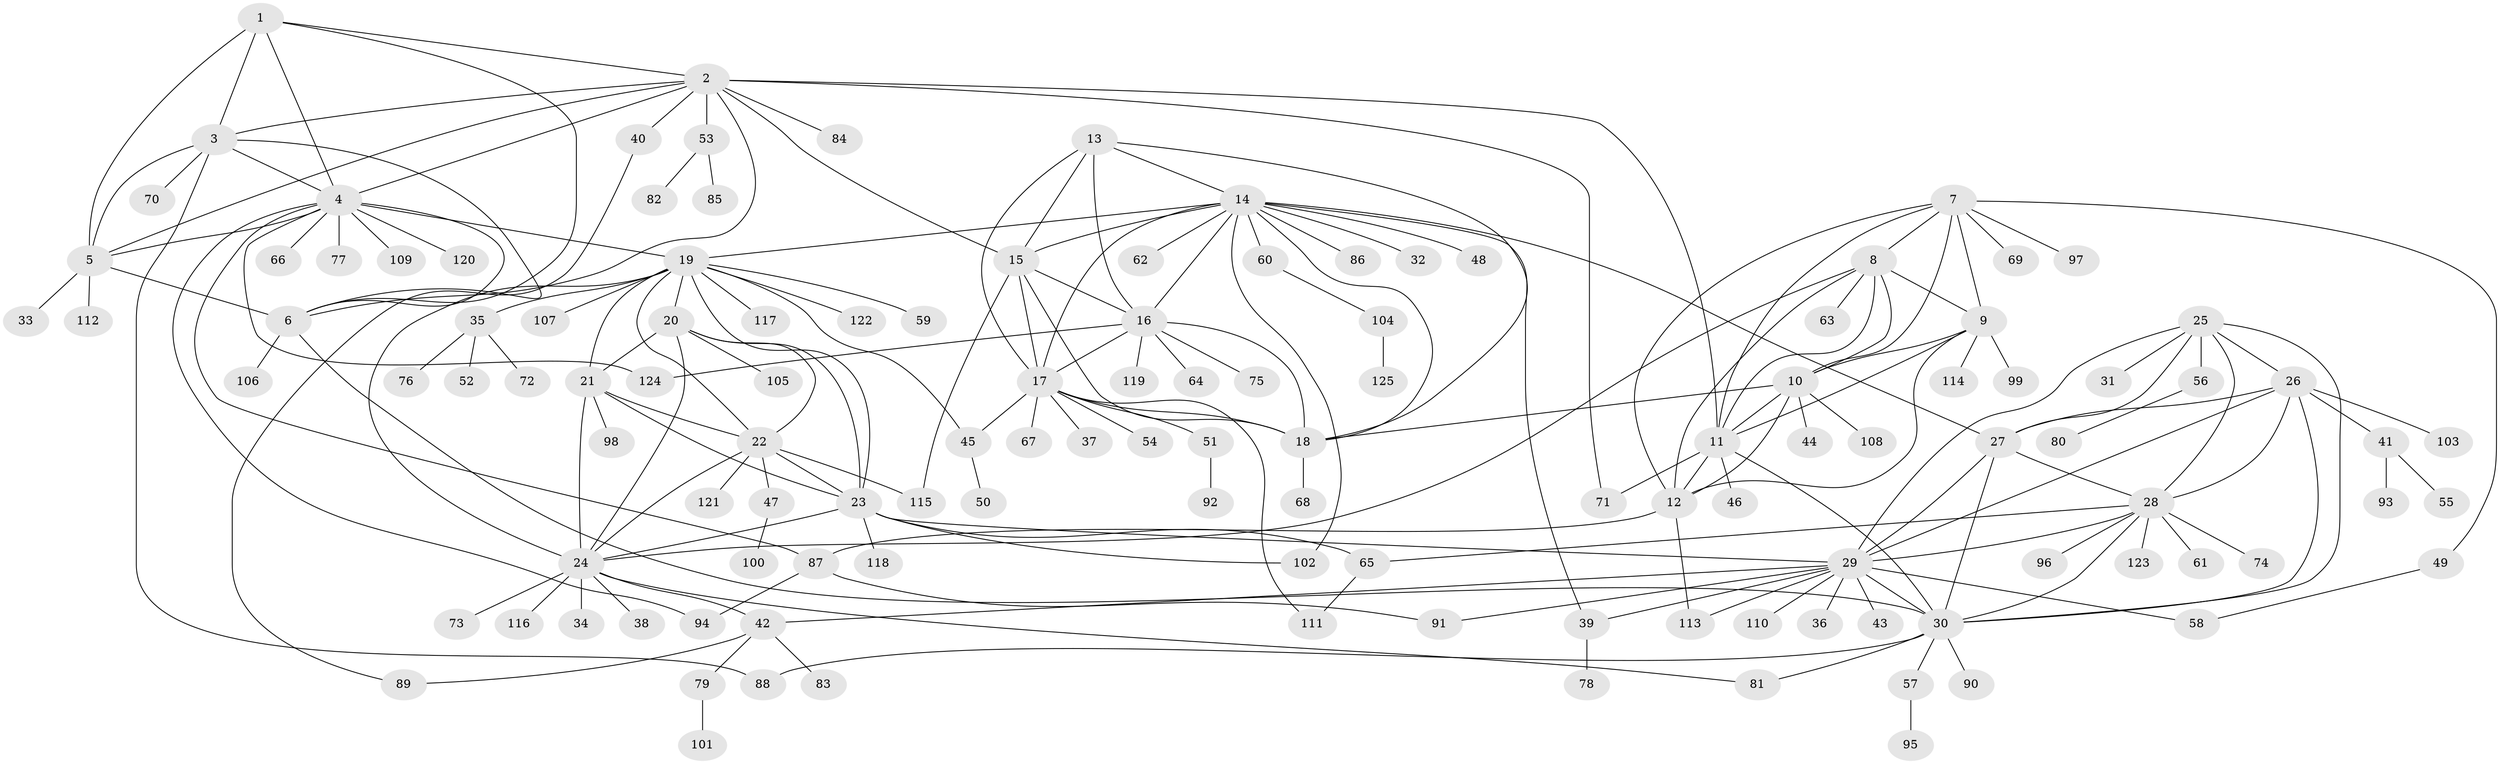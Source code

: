 // coarse degree distribution, {12: 0.03409090909090909, 6: 0.056818181818181816, 4: 0.045454545454545456, 10: 0.011363636363636364, 7: 0.022727272727272728, 9: 0.03409090909090909, 5: 0.03409090909090909, 8: 0.011363636363636364, 11: 0.011363636363636364, 13: 0.011363636363636364, 1: 0.4659090909090909, 2: 0.22727272727272727, 3: 0.03409090909090909}
// Generated by graph-tools (version 1.1) at 2025/52/03/04/25 22:52:33]
// undirected, 125 vertices, 197 edges
graph export_dot {
  node [color=gray90,style=filled];
  1;
  2;
  3;
  4;
  5;
  6;
  7;
  8;
  9;
  10;
  11;
  12;
  13;
  14;
  15;
  16;
  17;
  18;
  19;
  20;
  21;
  22;
  23;
  24;
  25;
  26;
  27;
  28;
  29;
  30;
  31;
  32;
  33;
  34;
  35;
  36;
  37;
  38;
  39;
  40;
  41;
  42;
  43;
  44;
  45;
  46;
  47;
  48;
  49;
  50;
  51;
  52;
  53;
  54;
  55;
  56;
  57;
  58;
  59;
  60;
  61;
  62;
  63;
  64;
  65;
  66;
  67;
  68;
  69;
  70;
  71;
  72;
  73;
  74;
  75;
  76;
  77;
  78;
  79;
  80;
  81;
  82;
  83;
  84;
  85;
  86;
  87;
  88;
  89;
  90;
  91;
  92;
  93;
  94;
  95;
  96;
  97;
  98;
  99;
  100;
  101;
  102;
  103;
  104;
  105;
  106;
  107;
  108;
  109;
  110;
  111;
  112;
  113;
  114;
  115;
  116;
  117;
  118;
  119;
  120;
  121;
  122;
  123;
  124;
  125;
  1 -- 2;
  1 -- 3;
  1 -- 4;
  1 -- 5;
  1 -- 6;
  2 -- 3;
  2 -- 4;
  2 -- 5;
  2 -- 6;
  2 -- 11;
  2 -- 15;
  2 -- 40;
  2 -- 53;
  2 -- 71;
  2 -- 84;
  3 -- 4;
  3 -- 5;
  3 -- 6;
  3 -- 70;
  3 -- 88;
  4 -- 5;
  4 -- 6;
  4 -- 19;
  4 -- 66;
  4 -- 77;
  4 -- 87;
  4 -- 94;
  4 -- 109;
  4 -- 120;
  4 -- 124;
  5 -- 6;
  5 -- 33;
  5 -- 112;
  6 -- 30;
  6 -- 106;
  7 -- 8;
  7 -- 9;
  7 -- 10;
  7 -- 11;
  7 -- 12;
  7 -- 49;
  7 -- 69;
  7 -- 97;
  8 -- 9;
  8 -- 10;
  8 -- 11;
  8 -- 12;
  8 -- 24;
  8 -- 63;
  9 -- 10;
  9 -- 11;
  9 -- 12;
  9 -- 99;
  9 -- 114;
  10 -- 11;
  10 -- 12;
  10 -- 18;
  10 -- 44;
  10 -- 108;
  11 -- 12;
  11 -- 30;
  11 -- 46;
  11 -- 71;
  12 -- 87;
  12 -- 113;
  13 -- 14;
  13 -- 15;
  13 -- 16;
  13 -- 17;
  13 -- 18;
  14 -- 15;
  14 -- 16;
  14 -- 17;
  14 -- 18;
  14 -- 19;
  14 -- 27;
  14 -- 32;
  14 -- 39;
  14 -- 48;
  14 -- 60;
  14 -- 62;
  14 -- 86;
  14 -- 102;
  15 -- 16;
  15 -- 17;
  15 -- 18;
  15 -- 115;
  16 -- 17;
  16 -- 18;
  16 -- 64;
  16 -- 75;
  16 -- 119;
  16 -- 124;
  17 -- 18;
  17 -- 37;
  17 -- 45;
  17 -- 51;
  17 -- 54;
  17 -- 67;
  17 -- 111;
  18 -- 68;
  19 -- 20;
  19 -- 21;
  19 -- 22;
  19 -- 23;
  19 -- 24;
  19 -- 35;
  19 -- 45;
  19 -- 59;
  19 -- 107;
  19 -- 117;
  19 -- 122;
  20 -- 21;
  20 -- 22;
  20 -- 23;
  20 -- 24;
  20 -- 105;
  21 -- 22;
  21 -- 23;
  21 -- 24;
  21 -- 98;
  22 -- 23;
  22 -- 24;
  22 -- 47;
  22 -- 115;
  22 -- 121;
  23 -- 24;
  23 -- 29;
  23 -- 65;
  23 -- 102;
  23 -- 118;
  24 -- 34;
  24 -- 38;
  24 -- 42;
  24 -- 73;
  24 -- 81;
  24 -- 116;
  25 -- 26;
  25 -- 27;
  25 -- 28;
  25 -- 29;
  25 -- 30;
  25 -- 31;
  25 -- 56;
  26 -- 27;
  26 -- 28;
  26 -- 29;
  26 -- 30;
  26 -- 41;
  26 -- 103;
  27 -- 28;
  27 -- 29;
  27 -- 30;
  28 -- 29;
  28 -- 30;
  28 -- 61;
  28 -- 65;
  28 -- 74;
  28 -- 96;
  28 -- 123;
  29 -- 30;
  29 -- 36;
  29 -- 39;
  29 -- 42;
  29 -- 43;
  29 -- 58;
  29 -- 91;
  29 -- 110;
  29 -- 113;
  30 -- 57;
  30 -- 81;
  30 -- 88;
  30 -- 90;
  35 -- 52;
  35 -- 72;
  35 -- 76;
  39 -- 78;
  40 -- 89;
  41 -- 55;
  41 -- 93;
  42 -- 79;
  42 -- 83;
  42 -- 89;
  45 -- 50;
  47 -- 100;
  49 -- 58;
  51 -- 92;
  53 -- 82;
  53 -- 85;
  56 -- 80;
  57 -- 95;
  60 -- 104;
  65 -- 111;
  79 -- 101;
  87 -- 91;
  87 -- 94;
  104 -- 125;
}
